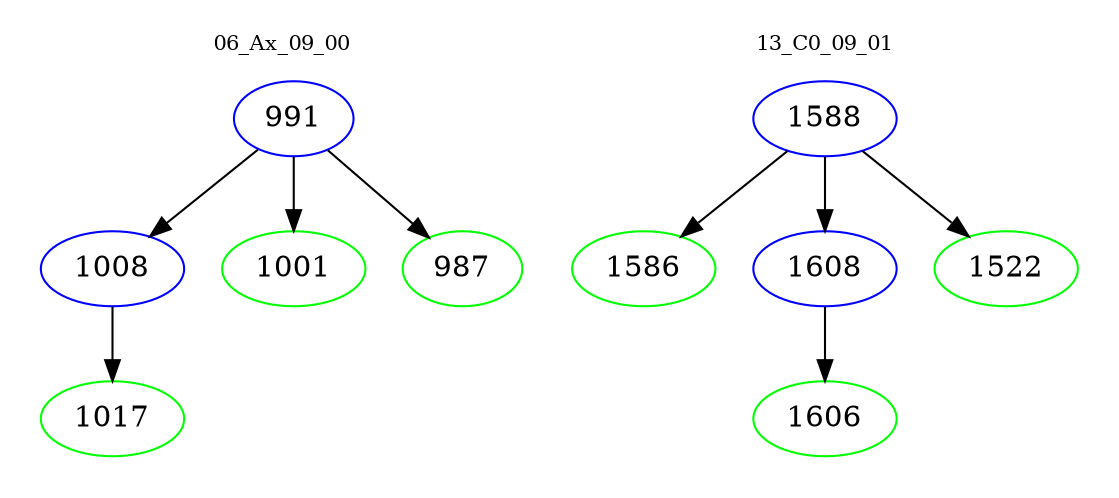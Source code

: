 digraph{
subgraph cluster_0 {
color = white
label = "06_Ax_09_00";
fontsize=10;
T0_991 [label="991", color="blue"]
T0_991 -> T0_1008 [color="black"]
T0_1008 [label="1008", color="blue"]
T0_1008 -> T0_1017 [color="black"]
T0_1017 [label="1017", color="green"]
T0_991 -> T0_1001 [color="black"]
T0_1001 [label="1001", color="green"]
T0_991 -> T0_987 [color="black"]
T0_987 [label="987", color="green"]
}
subgraph cluster_1 {
color = white
label = "13_C0_09_01";
fontsize=10;
T1_1588 [label="1588", color="blue"]
T1_1588 -> T1_1586 [color="black"]
T1_1586 [label="1586", color="green"]
T1_1588 -> T1_1608 [color="black"]
T1_1608 [label="1608", color="blue"]
T1_1608 -> T1_1606 [color="black"]
T1_1606 [label="1606", color="green"]
T1_1588 -> T1_1522 [color="black"]
T1_1522 [label="1522", color="green"]
}
}
